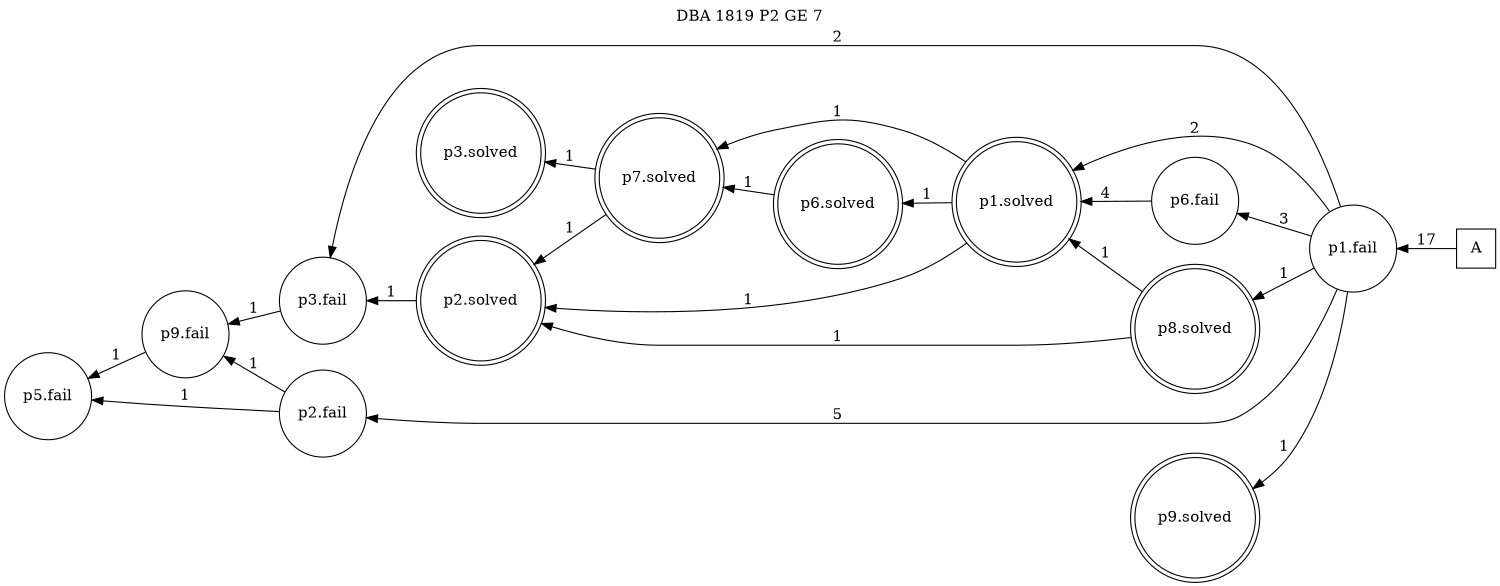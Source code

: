 digraph DBA_1819_P2_GE_7_GOOD {
labelloc="tl"
label= " DBA 1819 P2 GE 7 "
rankdir="RL";
graph [ size=" 10 , 10 !"]

"A" [shape="square" label="A"]
"p1.fail" [shape="circle" label="p1.fail"]
"p6.fail" [shape="circle" label="p6.fail"]
"p1.solved" [shape="doublecircle" label="p1.solved"]
"p6.solved" [shape="doublecircle" label="p6.solved"]
"p7.solved" [shape="doublecircle" label="p7.solved"]
"p3.solved" [shape="doublecircle" label="p3.solved"]
"p2.solved" [shape="doublecircle" label="p2.solved"]
"p3.fail" [shape="circle" label="p3.fail"]
"p2.fail" [shape="circle" label="p2.fail"]
"p5.fail" [shape="circle" label="p5.fail"]
"p8.solved" [shape="doublecircle" label="p8.solved"]
"p9.fail" [shape="circle" label="p9.fail"]
"p9.solved" [shape="doublecircle" label="p9.solved"]
"A" -> "p1.fail" [ label=17]
"p1.fail" -> "p6.fail" [ label=3]
"p1.fail" -> "p1.solved" [ label=2]
"p1.fail" -> "p3.fail" [ label=2]
"p1.fail" -> "p2.fail" [ label=5]
"p1.fail" -> "p8.solved" [ label=1]
"p1.fail" -> "p9.solved" [ label=1]
"p6.fail" -> "p1.solved" [ label=4]
"p1.solved" -> "p6.solved" [ label=1]
"p1.solved" -> "p7.solved" [ label=1]
"p1.solved" -> "p2.solved" [ label=1]
"p6.solved" -> "p7.solved" [ label=1]
"p7.solved" -> "p3.solved" [ label=1]
"p7.solved" -> "p2.solved" [ label=1]
"p2.solved" -> "p3.fail" [ label=1]
"p3.fail" -> "p9.fail" [ label=1]
"p2.fail" -> "p5.fail" [ label=1]
"p2.fail" -> "p9.fail" [ label=1]
"p8.solved" -> "p1.solved" [ label=1]
"p8.solved" -> "p2.solved" [ label=1]
"p9.fail" -> "p5.fail" [ label=1]
}
